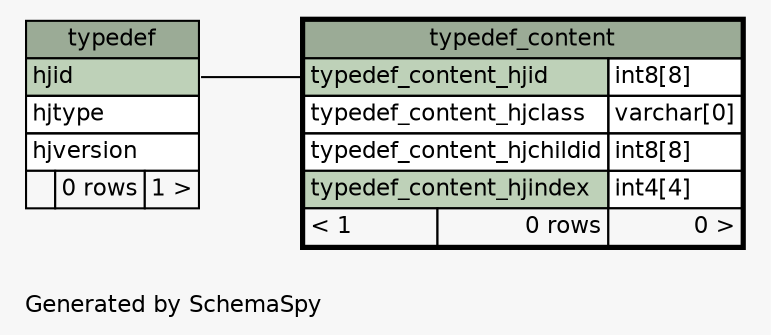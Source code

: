 // dot 2.22.2 on Windows Vista 6.0
// SchemaSpy rev 536
digraph "oneDegreeRelationshipsDiagram" {
  graph [
    rankdir="RL"
    bgcolor="#f7f7f7"
    label="\nGenerated by SchemaSpy"
    labeljust="l"
    nodesep="0.18"
    ranksep="0.46"
    fontname="Helvetica"
    fontsize="11"
  ];
  node [
    fontname="Helvetica"
    fontsize="11"
    shape="plaintext"
  ];
  edge [
    arrowsize="0.8"
  ];
  "typedef_content":"typedef_content_hjid":w -> "typedef":"hjid":e [arrowhead=none arrowtail=crowodot];
  "typedef" [
    label=<
    <TABLE BORDER="0" CELLBORDER="1" CELLSPACING="0" BGCOLOR="#ffffff">
      <TR><TD COLSPAN="3" BGCOLOR="#9bab96" ALIGN="CENTER">typedef</TD></TR>
      <TR><TD PORT="hjid" COLSPAN="3" BGCOLOR="#bed1b8" ALIGN="LEFT">hjid</TD></TR>
      <TR><TD PORT="hjtype" COLSPAN="3" ALIGN="LEFT">hjtype</TD></TR>
      <TR><TD PORT="hjversion" COLSPAN="3" ALIGN="LEFT">hjversion</TD></TR>
      <TR><TD ALIGN="LEFT" BGCOLOR="#f7f7f7">  </TD><TD ALIGN="RIGHT" BGCOLOR="#f7f7f7">0 rows</TD><TD ALIGN="RIGHT" BGCOLOR="#f7f7f7">1 &gt;</TD></TR>
    </TABLE>>
    URL="typedef.html"
    tooltip="typedef"
  ];
  "typedef_content" [
    label=<
    <TABLE BORDER="2" CELLBORDER="1" CELLSPACING="0" BGCOLOR="#ffffff">
      <TR><TD COLSPAN="3" BGCOLOR="#9bab96" ALIGN="CENTER">typedef_content</TD></TR>
      <TR><TD PORT="typedef_content_hjid" COLSPAN="2" BGCOLOR="#bed1b8" ALIGN="LEFT">typedef_content_hjid</TD><TD PORT="typedef_content_hjid.type" ALIGN="LEFT">int8[8]</TD></TR>
      <TR><TD PORT="typedef_content_hjclass" COLSPAN="2" ALIGN="LEFT">typedef_content_hjclass</TD><TD PORT="typedef_content_hjclass.type" ALIGN="LEFT">varchar[0]</TD></TR>
      <TR><TD PORT="typedef_content_hjchildid" COLSPAN="2" ALIGN="LEFT">typedef_content_hjchildid</TD><TD PORT="typedef_content_hjchildid.type" ALIGN="LEFT">int8[8]</TD></TR>
      <TR><TD PORT="typedef_content_hjindex" COLSPAN="2" BGCOLOR="#bed1b8" ALIGN="LEFT">typedef_content_hjindex</TD><TD PORT="typedef_content_hjindex.type" ALIGN="LEFT">int4[4]</TD></TR>
      <TR><TD ALIGN="LEFT" BGCOLOR="#f7f7f7">&lt; 1</TD><TD ALIGN="RIGHT" BGCOLOR="#f7f7f7">0 rows</TD><TD ALIGN="RIGHT" BGCOLOR="#f7f7f7">0 &gt;</TD></TR>
    </TABLE>>
    URL="typedef_content.html"
    tooltip="typedef_content"
  ];
}
